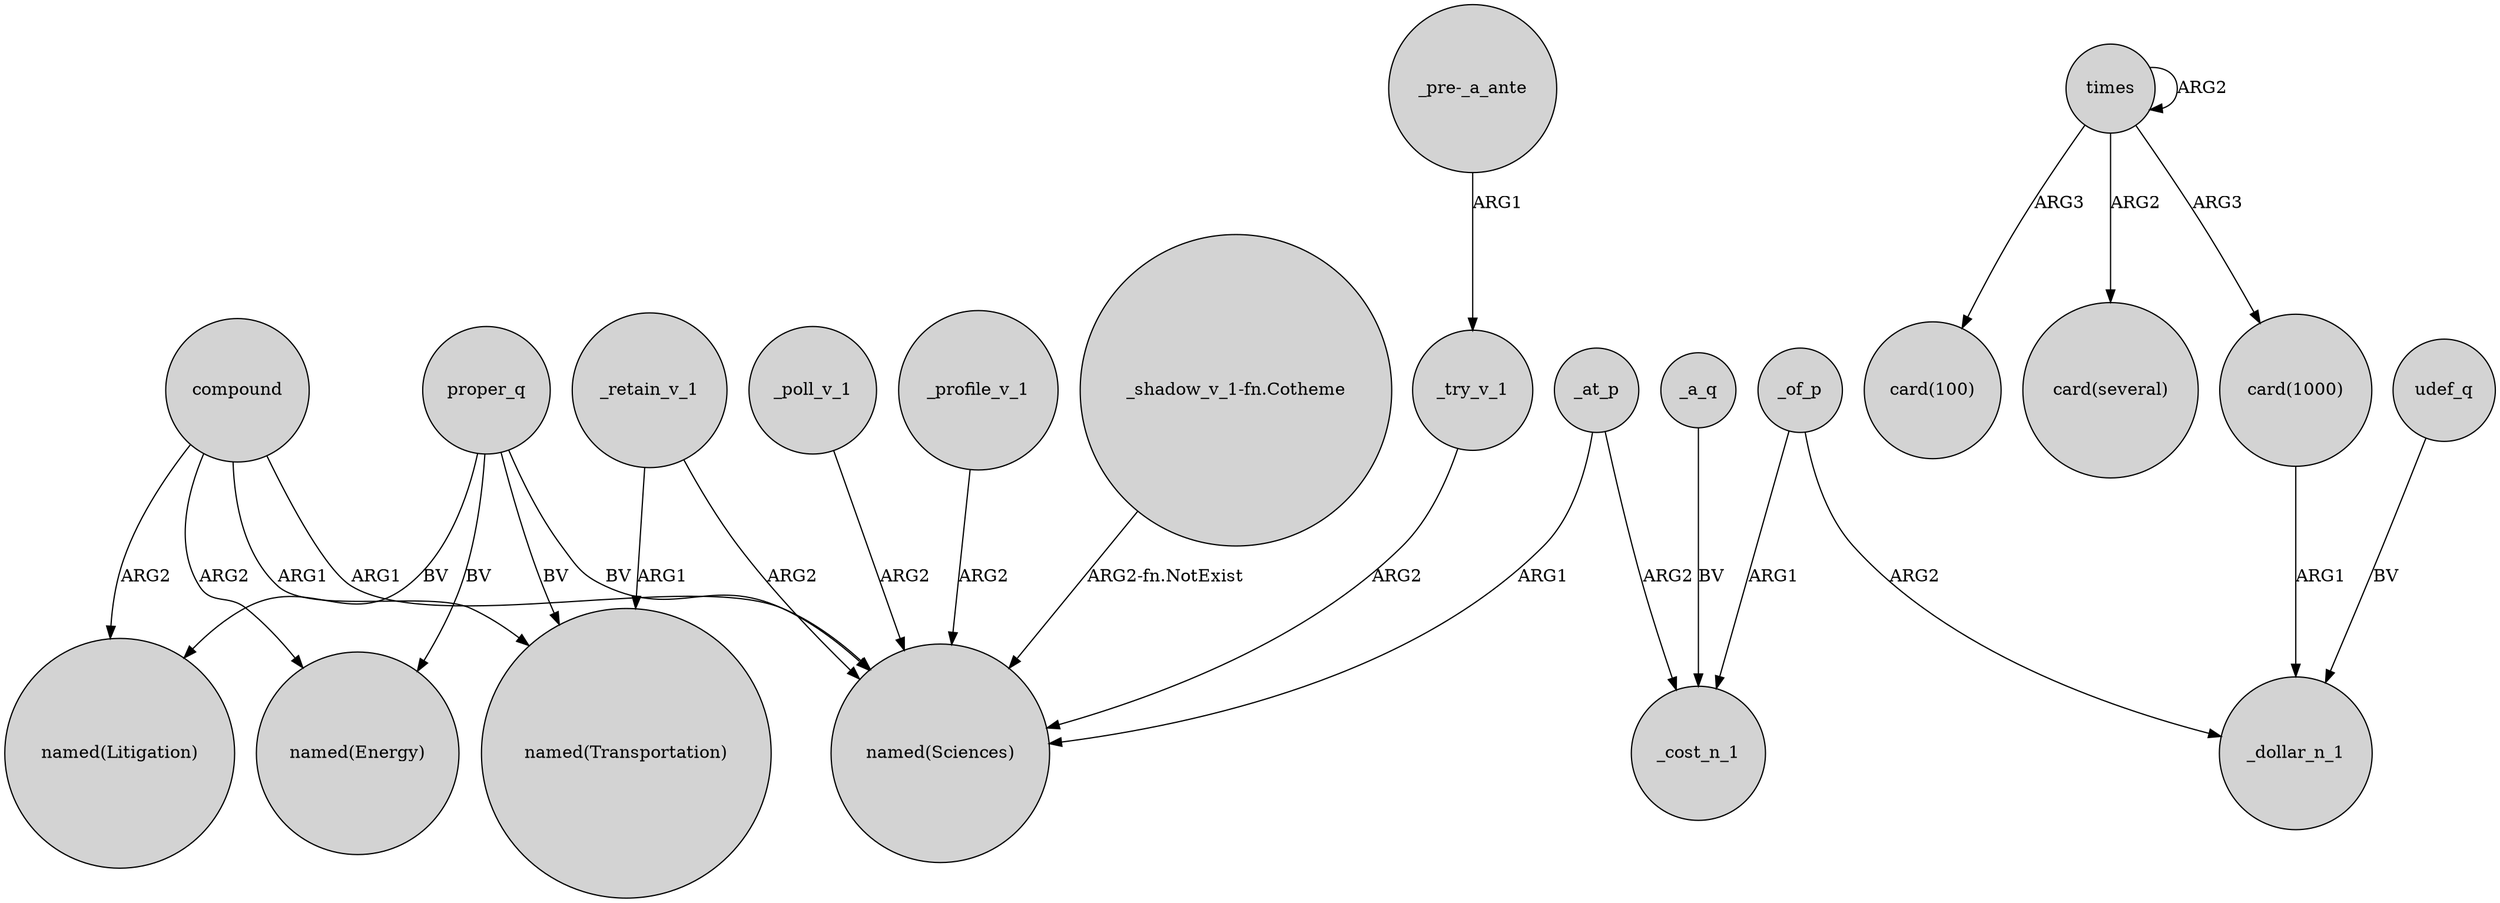 digraph {
	node [shape=circle style=filled]
	compound -> "named(Transportation)" [label=ARG1]
	proper_q -> "named(Transportation)" [label=BV]
	_profile_v_1 -> "named(Sciences)" [label=ARG2]
	"card(1000)" -> _dollar_n_1 [label=ARG1]
	compound -> "named(Energy)" [label=ARG2]
	times -> "card(100)" [label=ARG3]
	"_shadow_v_1-fn.Cotheme" -> "named(Sciences)" [label="ARG2-fn.NotExist"]
	"_pre-_a_ante" -> _try_v_1 [label=ARG1]
	compound -> "named(Sciences)" [label=ARG1]
	proper_q -> "named(Energy)" [label=BV]
	_of_p -> _cost_n_1 [label=ARG1]
	compound -> "named(Litigation)" [label=ARG2]
	_at_p -> "named(Sciences)" [label=ARG1]
	times -> times [label=ARG2]
	_retain_v_1 -> "named(Transportation)" [label=ARG1]
	times -> "card(several)" [label=ARG2]
	_at_p -> _cost_n_1 [label=ARG2]
	proper_q -> "named(Litigation)" [label=BV]
	_of_p -> _dollar_n_1 [label=ARG2]
	_retain_v_1 -> "named(Sciences)" [label=ARG2]
	_a_q -> _cost_n_1 [label=BV]
	_poll_v_1 -> "named(Sciences)" [label=ARG2]
	proper_q -> "named(Sciences)" [label=BV]
	udef_q -> _dollar_n_1 [label=BV]
	_try_v_1 -> "named(Sciences)" [label=ARG2]
	times -> "card(1000)" [label=ARG3]
}
